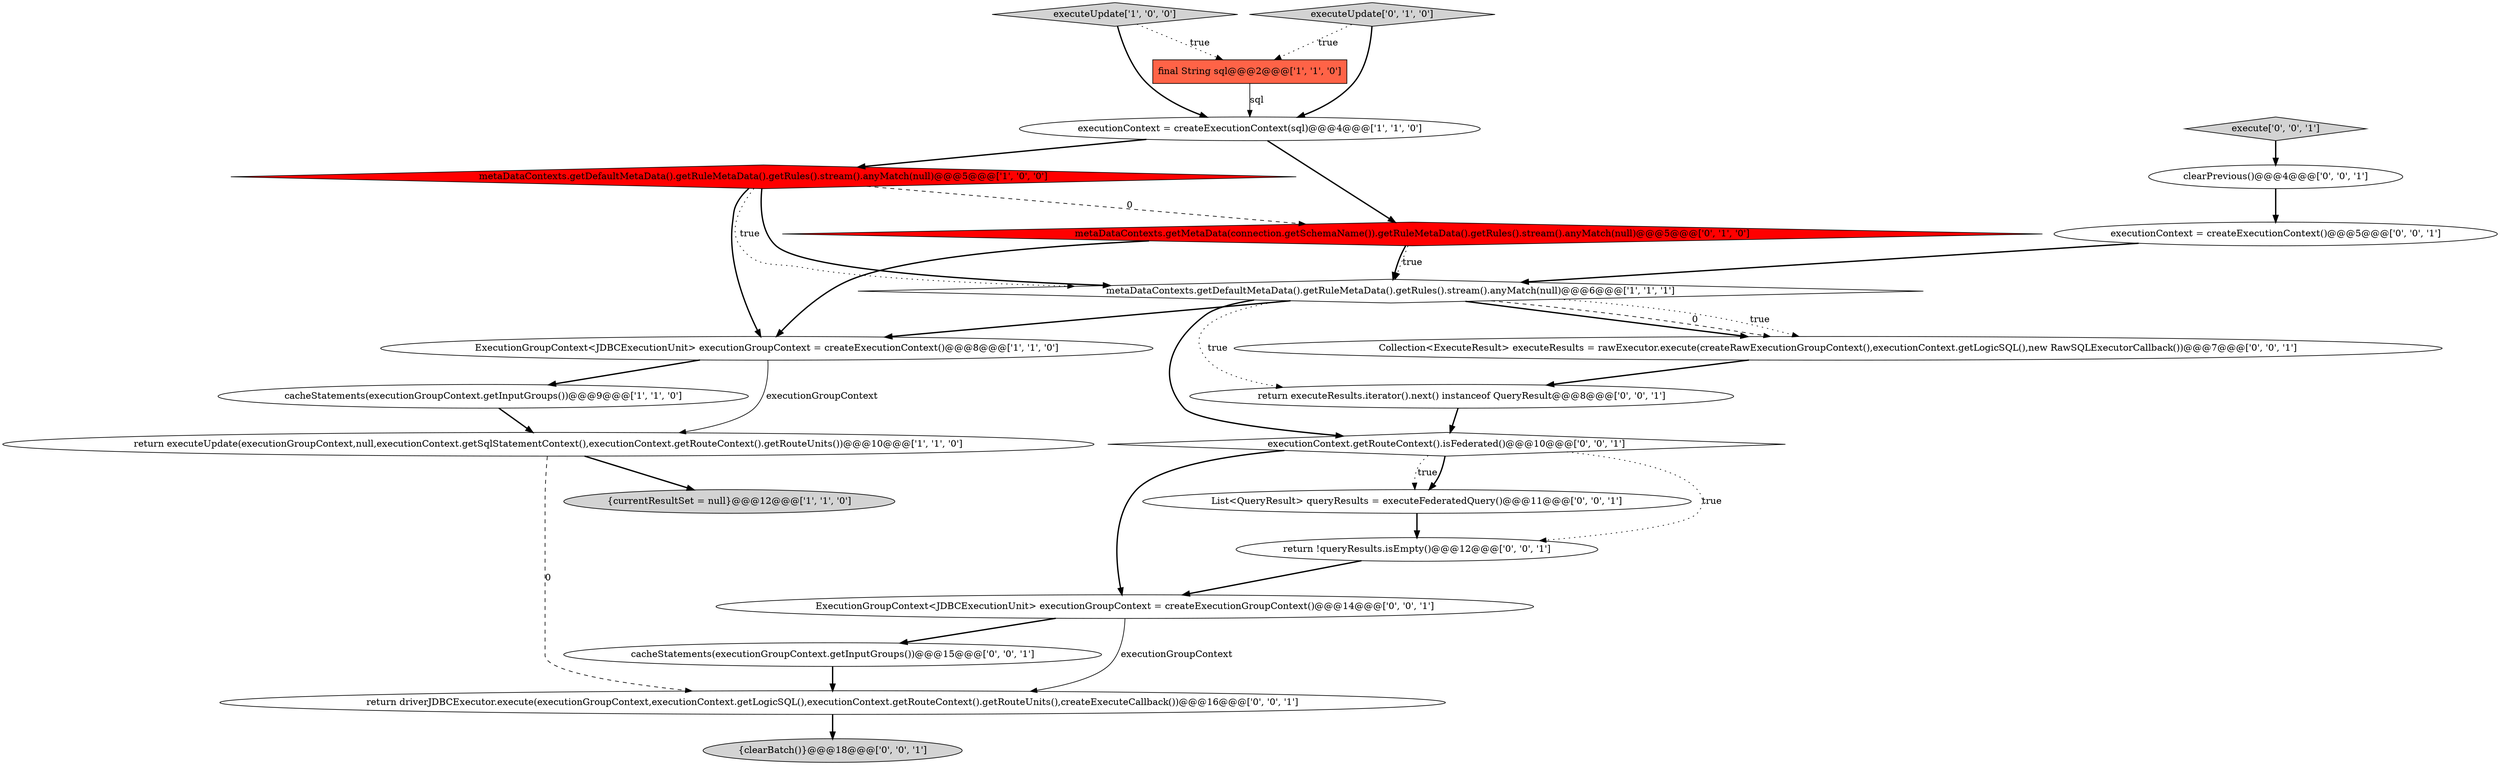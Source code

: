 digraph {
2 [style = filled, label = "return executeUpdate(executionGroupContext,null,executionContext.getSqlStatementContext(),executionContext.getRouteContext().getRouteUnits())@@@10@@@['1', '1', '0']", fillcolor = white, shape = ellipse image = "AAA0AAABBB1BBB"];
14 [style = filled, label = "return driverJDBCExecutor.execute(executionGroupContext,executionContext.getLogicSQL(),executionContext.getRouteContext().getRouteUnits(),createExecuteCallback())@@@16@@@['0', '0', '1']", fillcolor = white, shape = ellipse image = "AAA0AAABBB3BBB"];
8 [style = filled, label = "ExecutionGroupContext<JDBCExecutionUnit> executionGroupContext = createExecutionContext()@@@8@@@['1', '1', '0']", fillcolor = white, shape = ellipse image = "AAA0AAABBB1BBB"];
17 [style = filled, label = "executionContext.getRouteContext().isFederated()@@@10@@@['0', '0', '1']", fillcolor = white, shape = diamond image = "AAA0AAABBB3BBB"];
16 [style = filled, label = "List<QueryResult> queryResults = executeFederatedQuery()@@@11@@@['0', '0', '1']", fillcolor = white, shape = ellipse image = "AAA0AAABBB3BBB"];
3 [style = filled, label = "final String sql@@@2@@@['1', '1', '0']", fillcolor = tomato, shape = box image = "AAA0AAABBB1BBB"];
12 [style = filled, label = "{clearBatch()}@@@18@@@['0', '0', '1']", fillcolor = lightgray, shape = ellipse image = "AAA0AAABBB3BBB"];
7 [style = filled, label = "executionContext = createExecutionContext(sql)@@@4@@@['1', '1', '0']", fillcolor = white, shape = ellipse image = "AAA0AAABBB1BBB"];
18 [style = filled, label = "execute['0', '0', '1']", fillcolor = lightgray, shape = diamond image = "AAA0AAABBB3BBB"];
10 [style = filled, label = "metaDataContexts.getMetaData(connection.getSchemaName()).getRuleMetaData().getRules().stream().anyMatch(null)@@@5@@@['0', '1', '0']", fillcolor = red, shape = diamond image = "AAA1AAABBB2BBB"];
11 [style = filled, label = "Collection<ExecuteResult> executeResults = rawExecutor.execute(createRawExecutionGroupContext(),executionContext.getLogicSQL(),new RawSQLExecutorCallback())@@@7@@@['0', '0', '1']", fillcolor = white, shape = ellipse image = "AAA0AAABBB3BBB"];
19 [style = filled, label = "return !queryResults.isEmpty()@@@12@@@['0', '0', '1']", fillcolor = white, shape = ellipse image = "AAA0AAABBB3BBB"];
4 [style = filled, label = "executeUpdate['1', '0', '0']", fillcolor = lightgray, shape = diamond image = "AAA0AAABBB1BBB"];
15 [style = filled, label = "ExecutionGroupContext<JDBCExecutionUnit> executionGroupContext = createExecutionGroupContext()@@@14@@@['0', '0', '1']", fillcolor = white, shape = ellipse image = "AAA0AAABBB3BBB"];
9 [style = filled, label = "executeUpdate['0', '1', '0']", fillcolor = lightgray, shape = diamond image = "AAA0AAABBB2BBB"];
6 [style = filled, label = "metaDataContexts.getDefaultMetaData().getRuleMetaData().getRules().stream().anyMatch(null)@@@5@@@['1', '0', '0']", fillcolor = red, shape = diamond image = "AAA1AAABBB1BBB"];
21 [style = filled, label = "cacheStatements(executionGroupContext.getInputGroups())@@@15@@@['0', '0', '1']", fillcolor = white, shape = ellipse image = "AAA0AAABBB3BBB"];
1 [style = filled, label = "cacheStatements(executionGroupContext.getInputGroups())@@@9@@@['1', '1', '0']", fillcolor = white, shape = ellipse image = "AAA0AAABBB1BBB"];
20 [style = filled, label = "clearPrevious()@@@4@@@['0', '0', '1']", fillcolor = white, shape = ellipse image = "AAA0AAABBB3BBB"];
0 [style = filled, label = "metaDataContexts.getDefaultMetaData().getRuleMetaData().getRules().stream().anyMatch(null)@@@6@@@['1', '1', '1']", fillcolor = white, shape = diamond image = "AAA0AAABBB1BBB"];
13 [style = filled, label = "return executeResults.iterator().next() instanceof QueryResult@@@8@@@['0', '0', '1']", fillcolor = white, shape = ellipse image = "AAA0AAABBB3BBB"];
5 [style = filled, label = "{currentResultSet = null}@@@12@@@['1', '1', '0']", fillcolor = lightgray, shape = ellipse image = "AAA0AAABBB1BBB"];
22 [style = filled, label = "executionContext = createExecutionContext()@@@5@@@['0', '0', '1']", fillcolor = white, shape = ellipse image = "AAA0AAABBB3BBB"];
0->13 [style = dotted, label="true"];
7->10 [style = bold, label=""];
15->21 [style = bold, label=""];
0->17 [style = bold, label=""];
0->11 [style = bold, label=""];
0->11 [style = dashed, label="0"];
6->0 [style = bold, label=""];
8->2 [style = solid, label="executionGroupContext"];
15->14 [style = solid, label="executionGroupContext"];
9->7 [style = bold, label=""];
16->19 [style = bold, label=""];
4->7 [style = bold, label=""];
20->22 [style = bold, label=""];
6->10 [style = dashed, label="0"];
17->16 [style = dotted, label="true"];
8->1 [style = bold, label=""];
13->17 [style = bold, label=""];
3->7 [style = solid, label="sql"];
18->20 [style = bold, label=""];
4->3 [style = dotted, label="true"];
22->0 [style = bold, label=""];
2->14 [style = dashed, label="0"];
10->8 [style = bold, label=""];
14->12 [style = bold, label=""];
11->13 [style = bold, label=""];
6->8 [style = bold, label=""];
10->0 [style = bold, label=""];
7->6 [style = bold, label=""];
0->8 [style = bold, label=""];
17->15 [style = bold, label=""];
17->19 [style = dotted, label="true"];
10->0 [style = dotted, label="true"];
1->2 [style = bold, label=""];
6->0 [style = dotted, label="true"];
19->15 [style = bold, label=""];
0->11 [style = dotted, label="true"];
9->3 [style = dotted, label="true"];
17->16 [style = bold, label=""];
2->5 [style = bold, label=""];
21->14 [style = bold, label=""];
}
